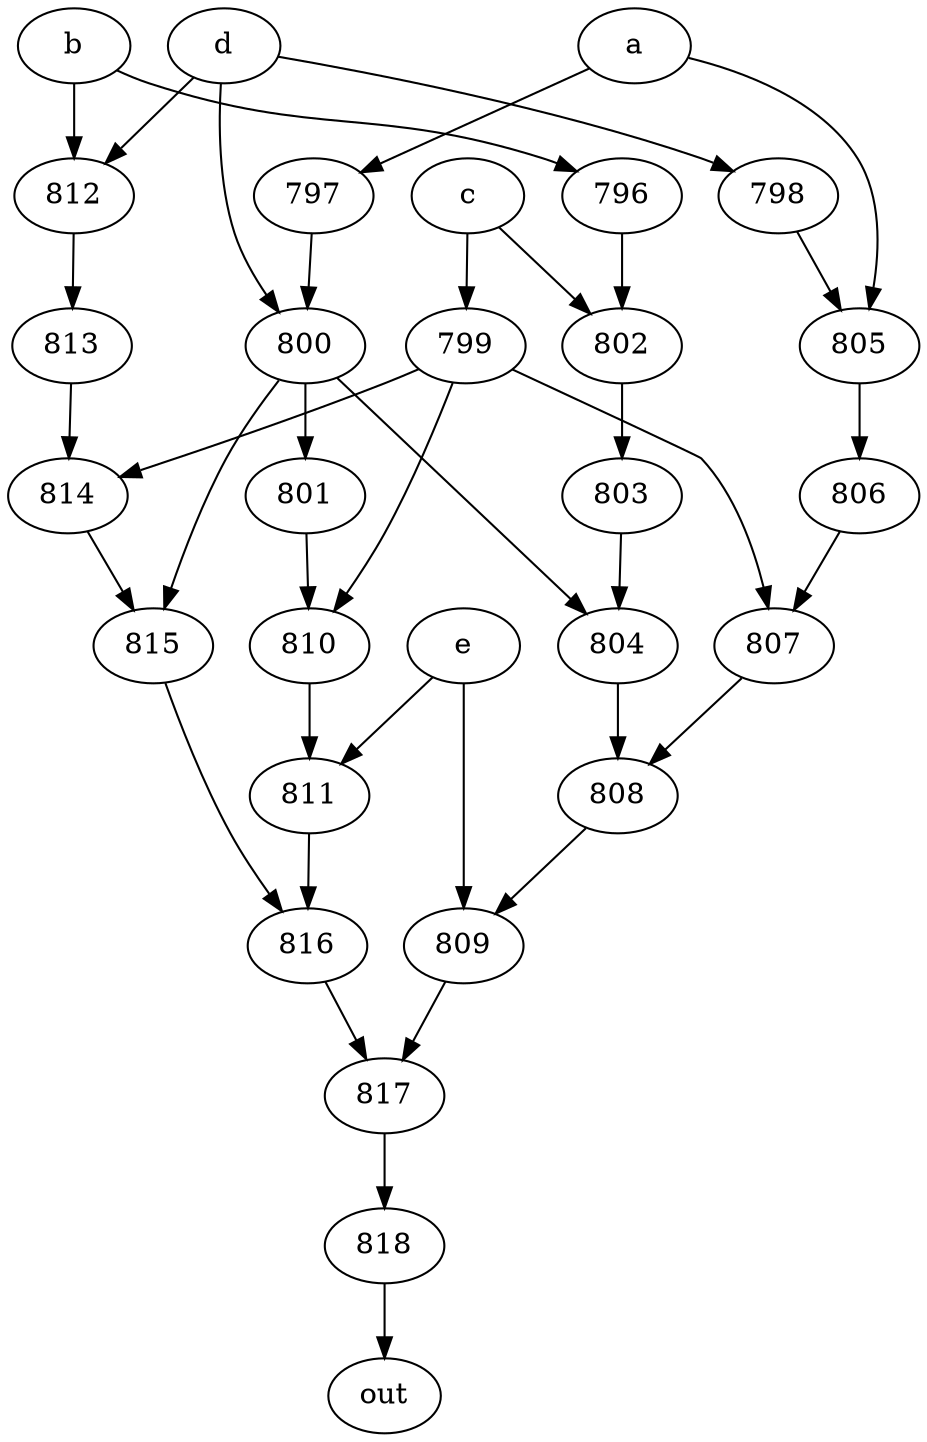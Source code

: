 strict digraph "" {
	818 -> out;
	a -> 797;
	a -> 805;
	797 -> 800;
	805 -> 806;
	800 -> 801;
	800 -> 804;
	800 -> 815;
	806 -> 807;
	b -> 796;
	b -> 812;
	796 -> 802;
	812 -> 813;
	802 -> 803;
	813 -> 814;
	c -> 802;
	c -> 799;
	799 -> 807;
	799 -> 810;
	799 -> 814;
	807 -> 808;
	810 -> 811;
	814 -> 815;
	803 -> 804;
	d -> 800;
	d -> 812;
	d -> 798;
	798 -> 805;
	801 -> 810;
	804 -> 808;
	815 -> 816;
	e -> 809;
	e -> 811;
	809 -> 817;
	811 -> 816;
	817 -> 818;
	816 -> 817;
	808 -> 809;
}
